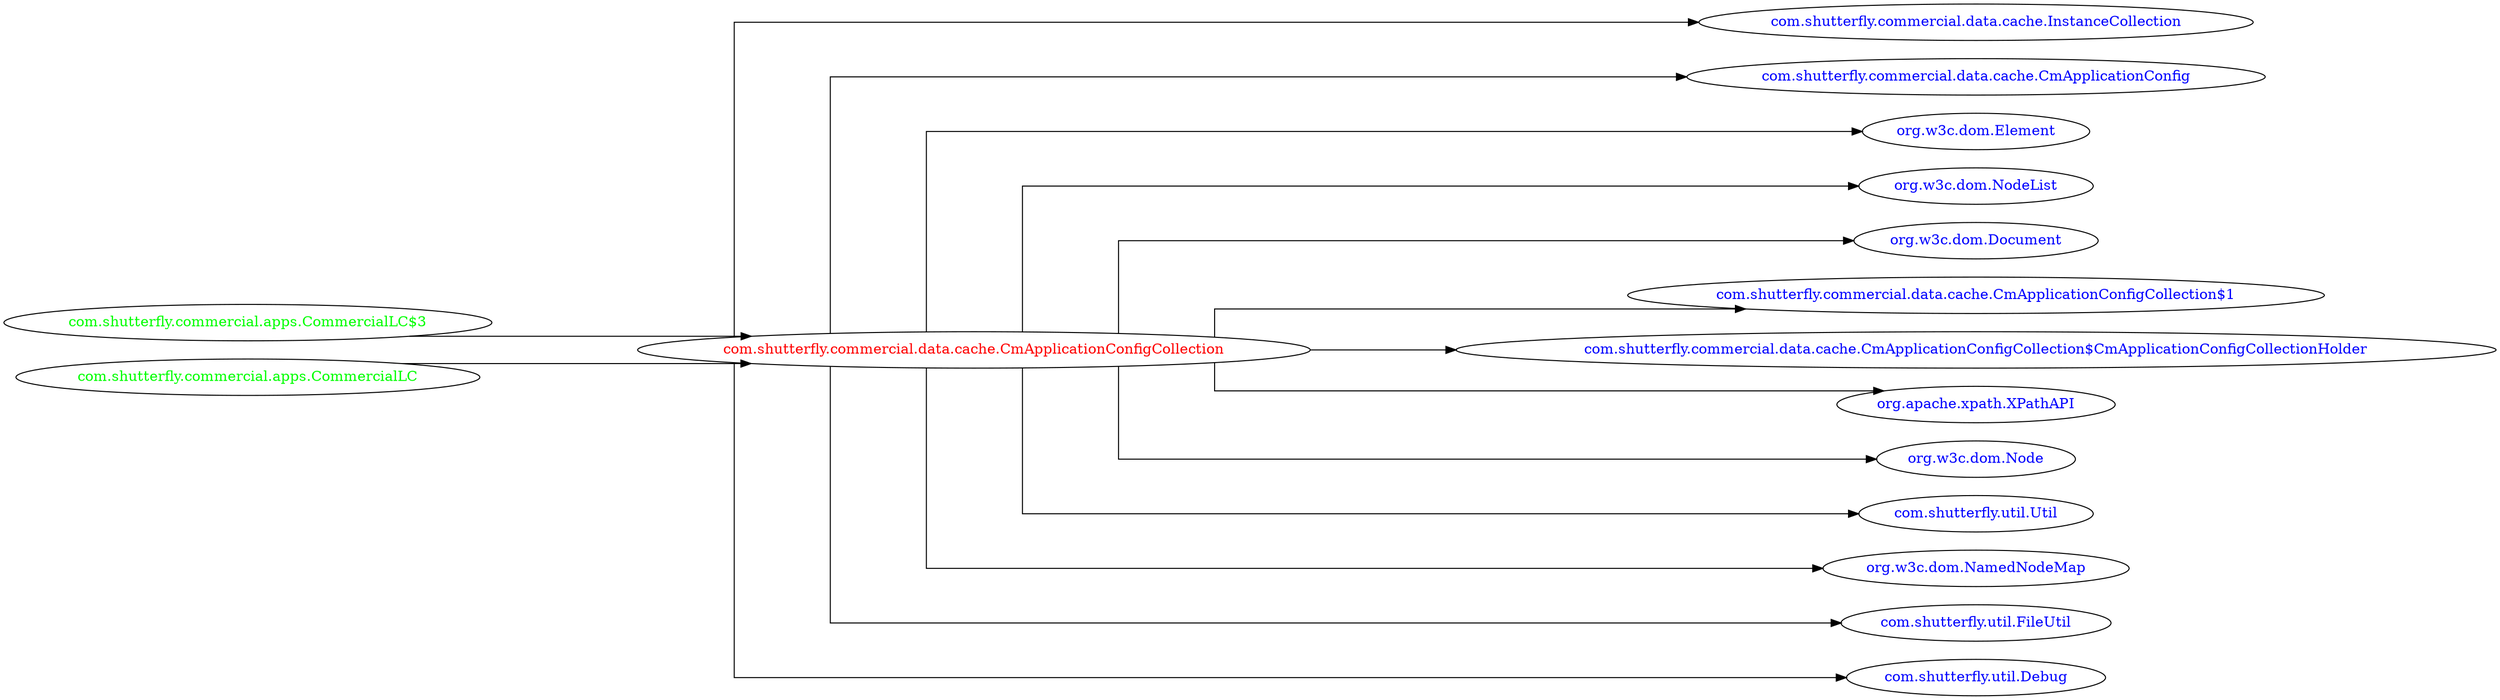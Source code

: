 digraph dependencyGraph {
 concentrate=true;
 ranksep="2.0";
 rankdir="LR"; 
 splines="ortho";
"com.shutterfly.commercial.data.cache.CmApplicationConfigCollection" [fontcolor="red"];
"com.shutterfly.commercial.data.cache.InstanceCollection" [ fontcolor="blue" ];
"com.shutterfly.commercial.data.cache.CmApplicationConfigCollection"->"com.shutterfly.commercial.data.cache.InstanceCollection";
"com.shutterfly.commercial.data.cache.CmApplicationConfig" [ fontcolor="blue" ];
"com.shutterfly.commercial.data.cache.CmApplicationConfigCollection"->"com.shutterfly.commercial.data.cache.CmApplicationConfig";
"org.w3c.dom.Element" [ fontcolor="blue" ];
"com.shutterfly.commercial.data.cache.CmApplicationConfigCollection"->"org.w3c.dom.Element";
"org.w3c.dom.NodeList" [ fontcolor="blue" ];
"com.shutterfly.commercial.data.cache.CmApplicationConfigCollection"->"org.w3c.dom.NodeList";
"org.w3c.dom.Document" [ fontcolor="blue" ];
"com.shutterfly.commercial.data.cache.CmApplicationConfigCollection"->"org.w3c.dom.Document";
"com.shutterfly.commercial.data.cache.CmApplicationConfigCollection$1" [ fontcolor="blue" ];
"com.shutterfly.commercial.data.cache.CmApplicationConfigCollection"->"com.shutterfly.commercial.data.cache.CmApplicationConfigCollection$1";
"com.shutterfly.commercial.data.cache.CmApplicationConfigCollection$CmApplicationConfigCollectionHolder" [ fontcolor="blue" ];
"com.shutterfly.commercial.data.cache.CmApplicationConfigCollection"->"com.shutterfly.commercial.data.cache.CmApplicationConfigCollection$CmApplicationConfigCollectionHolder";
"org.apache.xpath.XPathAPI" [ fontcolor="blue" ];
"com.shutterfly.commercial.data.cache.CmApplicationConfigCollection"->"org.apache.xpath.XPathAPI";
"org.w3c.dom.Node" [ fontcolor="blue" ];
"com.shutterfly.commercial.data.cache.CmApplicationConfigCollection"->"org.w3c.dom.Node";
"com.shutterfly.util.Util" [ fontcolor="blue" ];
"com.shutterfly.commercial.data.cache.CmApplicationConfigCollection"->"com.shutterfly.util.Util";
"org.w3c.dom.NamedNodeMap" [ fontcolor="blue" ];
"com.shutterfly.commercial.data.cache.CmApplicationConfigCollection"->"org.w3c.dom.NamedNodeMap";
"com.shutterfly.util.FileUtil" [ fontcolor="blue" ];
"com.shutterfly.commercial.data.cache.CmApplicationConfigCollection"->"com.shutterfly.util.FileUtil";
"com.shutterfly.util.Debug" [ fontcolor="blue" ];
"com.shutterfly.commercial.data.cache.CmApplicationConfigCollection"->"com.shutterfly.util.Debug";
"com.shutterfly.commercial.apps.CommercialLC$3" [ fontcolor="green" ];
"com.shutterfly.commercial.apps.CommercialLC$3"->"com.shutterfly.commercial.data.cache.CmApplicationConfigCollection";
"com.shutterfly.commercial.apps.CommercialLC" [ fontcolor="green" ];
"com.shutterfly.commercial.apps.CommercialLC"->"com.shutterfly.commercial.data.cache.CmApplicationConfigCollection";
}